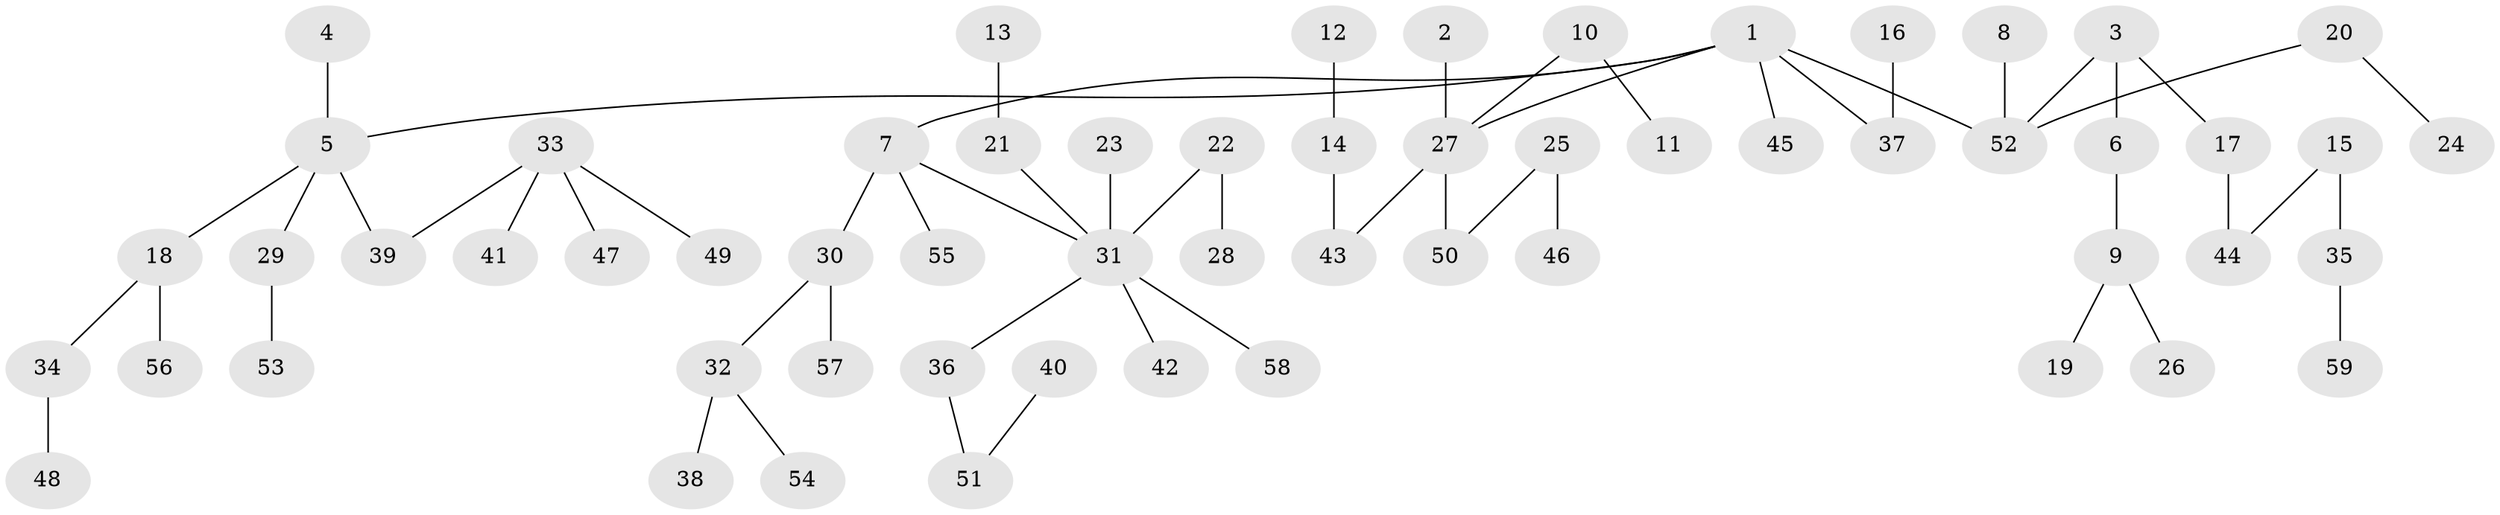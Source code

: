 // original degree distribution, {5: 0.025423728813559324, 4: 0.0423728813559322, 6: 0.01694915254237288, 7: 0.00847457627118644, 1: 0.4491525423728814, 3: 0.16101694915254236, 2: 0.2966101694915254}
// Generated by graph-tools (version 1.1) at 2025/50/03/09/25 03:50:17]
// undirected, 59 vertices, 58 edges
graph export_dot {
graph [start="1"]
  node [color=gray90,style=filled];
  1;
  2;
  3;
  4;
  5;
  6;
  7;
  8;
  9;
  10;
  11;
  12;
  13;
  14;
  15;
  16;
  17;
  18;
  19;
  20;
  21;
  22;
  23;
  24;
  25;
  26;
  27;
  28;
  29;
  30;
  31;
  32;
  33;
  34;
  35;
  36;
  37;
  38;
  39;
  40;
  41;
  42;
  43;
  44;
  45;
  46;
  47;
  48;
  49;
  50;
  51;
  52;
  53;
  54;
  55;
  56;
  57;
  58;
  59;
  1 -- 5 [weight=1.0];
  1 -- 7 [weight=1.0];
  1 -- 27 [weight=1.0];
  1 -- 37 [weight=1.0];
  1 -- 45 [weight=1.0];
  1 -- 52 [weight=1.0];
  2 -- 27 [weight=1.0];
  3 -- 6 [weight=1.0];
  3 -- 17 [weight=1.0];
  3 -- 52 [weight=1.0];
  4 -- 5 [weight=1.0];
  5 -- 18 [weight=1.0];
  5 -- 29 [weight=1.0];
  5 -- 39 [weight=1.0];
  6 -- 9 [weight=1.0];
  7 -- 30 [weight=1.0];
  7 -- 31 [weight=1.0];
  7 -- 55 [weight=1.0];
  8 -- 52 [weight=1.0];
  9 -- 19 [weight=1.0];
  9 -- 26 [weight=1.0];
  10 -- 11 [weight=1.0];
  10 -- 27 [weight=1.0];
  12 -- 14 [weight=1.0];
  13 -- 21 [weight=1.0];
  14 -- 43 [weight=1.0];
  15 -- 35 [weight=1.0];
  15 -- 44 [weight=1.0];
  16 -- 37 [weight=1.0];
  17 -- 44 [weight=1.0];
  18 -- 34 [weight=1.0];
  18 -- 56 [weight=1.0];
  20 -- 24 [weight=1.0];
  20 -- 52 [weight=1.0];
  21 -- 31 [weight=1.0];
  22 -- 28 [weight=1.0];
  22 -- 31 [weight=1.0];
  23 -- 31 [weight=1.0];
  25 -- 46 [weight=1.0];
  25 -- 50 [weight=1.0];
  27 -- 43 [weight=1.0];
  27 -- 50 [weight=1.0];
  29 -- 53 [weight=1.0];
  30 -- 32 [weight=1.0];
  30 -- 57 [weight=1.0];
  31 -- 36 [weight=1.0];
  31 -- 42 [weight=1.0];
  31 -- 58 [weight=1.0];
  32 -- 38 [weight=1.0];
  32 -- 54 [weight=1.0];
  33 -- 39 [weight=1.0];
  33 -- 41 [weight=1.0];
  33 -- 47 [weight=1.0];
  33 -- 49 [weight=1.0];
  34 -- 48 [weight=1.0];
  35 -- 59 [weight=1.0];
  36 -- 51 [weight=1.0];
  40 -- 51 [weight=1.0];
}
